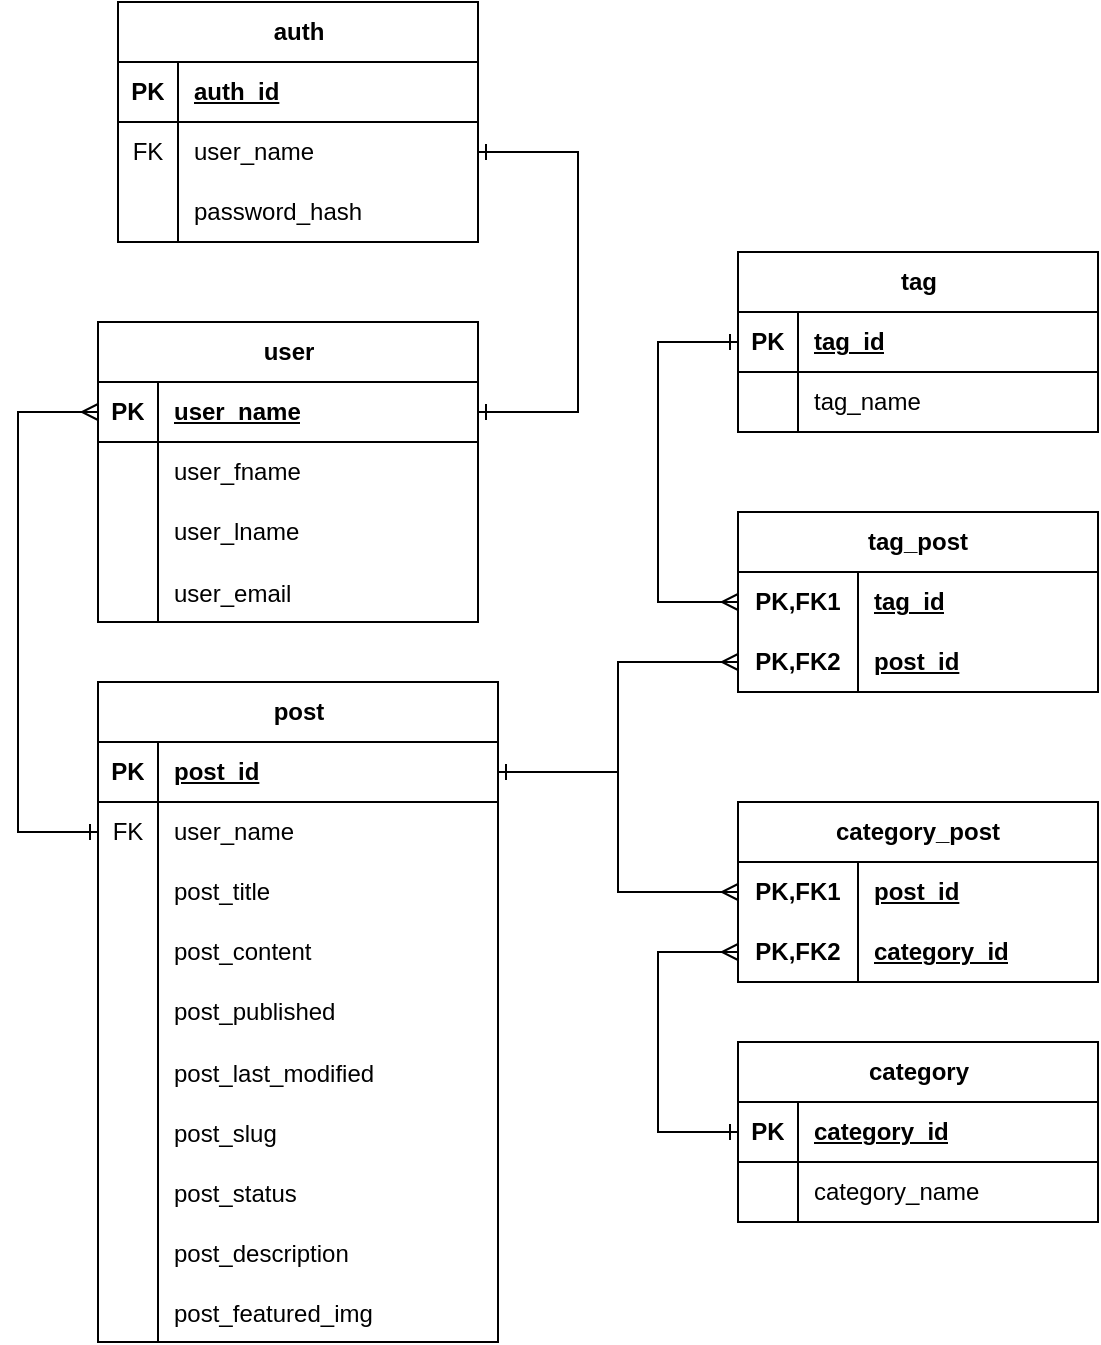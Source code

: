 <mxfile version="24.5.3" type="device">
  <diagram id="R2lEEEUBdFMjLlhIrx00" name="Page-1">
    <mxGraphModel dx="1500" dy="900" grid="1" gridSize="10" guides="1" tooltips="1" connect="1" arrows="1" fold="1" page="1" pageScale="1" pageWidth="850" pageHeight="1100" math="0" shadow="0" extFonts="Permanent Marker^https://fonts.googleapis.com/css?family=Permanent+Marker">
      <root>
        <mxCell id="0" />
        <mxCell id="1" parent="0" />
        <mxCell id="OEmZIJNNPBuWGpXYil4L-1" value="user" style="shape=table;startSize=30;container=1;collapsible=1;childLayout=tableLayout;fixedRows=1;rowLines=0;fontStyle=1;align=center;resizeLast=1;html=1;" vertex="1" parent="1">
          <mxGeometry x="160" y="290" width="190" height="150" as="geometry" />
        </mxCell>
        <mxCell id="OEmZIJNNPBuWGpXYil4L-2" value="" style="shape=tableRow;horizontal=0;startSize=0;swimlaneHead=0;swimlaneBody=0;fillColor=none;collapsible=0;dropTarget=0;points=[[0,0.5],[1,0.5]];portConstraint=eastwest;top=0;left=0;right=0;bottom=1;" vertex="1" parent="OEmZIJNNPBuWGpXYil4L-1">
          <mxGeometry y="30" width="190" height="30" as="geometry" />
        </mxCell>
        <mxCell id="OEmZIJNNPBuWGpXYil4L-3" value="PK" style="shape=partialRectangle;connectable=0;fillColor=none;top=0;left=0;bottom=0;right=0;fontStyle=1;overflow=hidden;whiteSpace=wrap;html=1;" vertex="1" parent="OEmZIJNNPBuWGpXYil4L-2">
          <mxGeometry width="30" height="30" as="geometry">
            <mxRectangle width="30" height="30" as="alternateBounds" />
          </mxGeometry>
        </mxCell>
        <mxCell id="OEmZIJNNPBuWGpXYil4L-4" value="user_name" style="shape=partialRectangle;connectable=0;fillColor=none;top=0;left=0;bottom=0;right=0;align=left;spacingLeft=6;fontStyle=5;overflow=hidden;whiteSpace=wrap;html=1;" vertex="1" parent="OEmZIJNNPBuWGpXYil4L-2">
          <mxGeometry x="30" width="160" height="30" as="geometry">
            <mxRectangle width="160" height="30" as="alternateBounds" />
          </mxGeometry>
        </mxCell>
        <mxCell id="OEmZIJNNPBuWGpXYil4L-8" value="" style="shape=tableRow;horizontal=0;startSize=0;swimlaneHead=0;swimlaneBody=0;fillColor=none;collapsible=0;dropTarget=0;points=[[0,0.5],[1,0.5]];portConstraint=eastwest;top=0;left=0;right=0;bottom=0;" vertex="1" parent="OEmZIJNNPBuWGpXYil4L-1">
          <mxGeometry y="60" width="190" height="30" as="geometry" />
        </mxCell>
        <mxCell id="OEmZIJNNPBuWGpXYil4L-9" value="" style="shape=partialRectangle;connectable=0;fillColor=none;top=0;left=0;bottom=0;right=0;editable=1;overflow=hidden;whiteSpace=wrap;html=1;" vertex="1" parent="OEmZIJNNPBuWGpXYil4L-8">
          <mxGeometry width="30" height="30" as="geometry">
            <mxRectangle width="30" height="30" as="alternateBounds" />
          </mxGeometry>
        </mxCell>
        <mxCell id="OEmZIJNNPBuWGpXYil4L-10" value="user_fname" style="shape=partialRectangle;connectable=0;fillColor=none;top=0;left=0;bottom=0;right=0;align=left;spacingLeft=6;overflow=hidden;whiteSpace=wrap;html=1;" vertex="1" parent="OEmZIJNNPBuWGpXYil4L-8">
          <mxGeometry x="30" width="160" height="30" as="geometry">
            <mxRectangle width="160" height="30" as="alternateBounds" />
          </mxGeometry>
        </mxCell>
        <mxCell id="OEmZIJNNPBuWGpXYil4L-11" value="" style="shape=tableRow;horizontal=0;startSize=0;swimlaneHead=0;swimlaneBody=0;fillColor=none;collapsible=0;dropTarget=0;points=[[0,0.5],[1,0.5]];portConstraint=eastwest;top=0;left=0;right=0;bottom=0;" vertex="1" parent="OEmZIJNNPBuWGpXYil4L-1">
          <mxGeometry y="90" width="190" height="30" as="geometry" />
        </mxCell>
        <mxCell id="OEmZIJNNPBuWGpXYil4L-12" value="" style="shape=partialRectangle;connectable=0;fillColor=none;top=0;left=0;bottom=0;right=0;editable=1;overflow=hidden;whiteSpace=wrap;html=1;" vertex="1" parent="OEmZIJNNPBuWGpXYil4L-11">
          <mxGeometry width="30" height="30" as="geometry">
            <mxRectangle width="30" height="30" as="alternateBounds" />
          </mxGeometry>
        </mxCell>
        <mxCell id="OEmZIJNNPBuWGpXYil4L-13" value="user_lname" style="shape=partialRectangle;connectable=0;fillColor=none;top=0;left=0;bottom=0;right=0;align=left;spacingLeft=6;overflow=hidden;whiteSpace=wrap;html=1;" vertex="1" parent="OEmZIJNNPBuWGpXYil4L-11">
          <mxGeometry x="30" width="160" height="30" as="geometry">
            <mxRectangle width="160" height="30" as="alternateBounds" />
          </mxGeometry>
        </mxCell>
        <mxCell id="OEmZIJNNPBuWGpXYil4L-14" value="" style="shape=tableRow;horizontal=0;startSize=0;swimlaneHead=0;swimlaneBody=0;fillColor=none;collapsible=0;dropTarget=0;points=[[0,0.5],[1,0.5]];portConstraint=eastwest;top=0;left=0;right=0;bottom=0;" vertex="1" parent="OEmZIJNNPBuWGpXYil4L-1">
          <mxGeometry y="120" width="190" height="30" as="geometry" />
        </mxCell>
        <mxCell id="OEmZIJNNPBuWGpXYil4L-15" value="" style="shape=partialRectangle;connectable=0;fillColor=none;top=0;left=0;bottom=0;right=0;editable=1;overflow=hidden;" vertex="1" parent="OEmZIJNNPBuWGpXYil4L-14">
          <mxGeometry width="30" height="30" as="geometry">
            <mxRectangle width="30" height="30" as="alternateBounds" />
          </mxGeometry>
        </mxCell>
        <mxCell id="OEmZIJNNPBuWGpXYil4L-16" value="user_email" style="shape=partialRectangle;connectable=0;fillColor=none;top=0;left=0;bottom=0;right=0;align=left;spacingLeft=6;overflow=hidden;" vertex="1" parent="OEmZIJNNPBuWGpXYil4L-14">
          <mxGeometry x="30" width="160" height="30" as="geometry">
            <mxRectangle width="160" height="30" as="alternateBounds" />
          </mxGeometry>
        </mxCell>
        <mxCell id="OEmZIJNNPBuWGpXYil4L-23" value="post" style="shape=table;startSize=30;container=1;collapsible=1;childLayout=tableLayout;fixedRows=1;rowLines=0;fontStyle=1;align=center;resizeLast=1;html=1;" vertex="1" parent="1">
          <mxGeometry x="160" y="470" width="200" height="330" as="geometry" />
        </mxCell>
        <mxCell id="OEmZIJNNPBuWGpXYil4L-24" value="" style="shape=tableRow;horizontal=0;startSize=0;swimlaneHead=0;swimlaneBody=0;fillColor=none;collapsible=0;dropTarget=0;points=[[0,0.5],[1,0.5]];portConstraint=eastwest;top=0;left=0;right=0;bottom=1;" vertex="1" parent="OEmZIJNNPBuWGpXYil4L-23">
          <mxGeometry y="30" width="200" height="30" as="geometry" />
        </mxCell>
        <mxCell id="OEmZIJNNPBuWGpXYil4L-25" value="PK" style="shape=partialRectangle;connectable=0;fillColor=none;top=0;left=0;bottom=0;right=0;fontStyle=1;overflow=hidden;whiteSpace=wrap;html=1;" vertex="1" parent="OEmZIJNNPBuWGpXYil4L-24">
          <mxGeometry width="30" height="30" as="geometry">
            <mxRectangle width="30" height="30" as="alternateBounds" />
          </mxGeometry>
        </mxCell>
        <mxCell id="OEmZIJNNPBuWGpXYil4L-26" value="post_id" style="shape=partialRectangle;connectable=0;fillColor=none;top=0;left=0;bottom=0;right=0;align=left;spacingLeft=6;fontStyle=5;overflow=hidden;whiteSpace=wrap;html=1;" vertex="1" parent="OEmZIJNNPBuWGpXYil4L-24">
          <mxGeometry x="30" width="170" height="30" as="geometry">
            <mxRectangle width="170" height="30" as="alternateBounds" />
          </mxGeometry>
        </mxCell>
        <mxCell id="OEmZIJNNPBuWGpXYil4L-36" value="" style="shape=tableRow;horizontal=0;startSize=0;swimlaneHead=0;swimlaneBody=0;fillColor=none;collapsible=0;dropTarget=0;points=[[0,0.5],[1,0.5]];portConstraint=eastwest;top=0;left=0;right=0;bottom=0;" vertex="1" parent="OEmZIJNNPBuWGpXYil4L-23">
          <mxGeometry y="60" width="200" height="30" as="geometry" />
        </mxCell>
        <mxCell id="OEmZIJNNPBuWGpXYil4L-37" value="FK" style="shape=partialRectangle;connectable=0;fillColor=none;top=0;left=0;bottom=0;right=0;fontStyle=0;overflow=hidden;whiteSpace=wrap;html=1;" vertex="1" parent="OEmZIJNNPBuWGpXYil4L-36">
          <mxGeometry width="30" height="30" as="geometry">
            <mxRectangle width="30" height="30" as="alternateBounds" />
          </mxGeometry>
        </mxCell>
        <mxCell id="OEmZIJNNPBuWGpXYil4L-38" value="user_name" style="shape=partialRectangle;connectable=0;fillColor=none;top=0;left=0;bottom=0;right=0;align=left;spacingLeft=6;fontStyle=0;overflow=hidden;whiteSpace=wrap;html=1;" vertex="1" parent="OEmZIJNNPBuWGpXYil4L-36">
          <mxGeometry x="30" width="170" height="30" as="geometry">
            <mxRectangle width="170" height="30" as="alternateBounds" />
          </mxGeometry>
        </mxCell>
        <mxCell id="OEmZIJNNPBuWGpXYil4L-27" value="" style="shape=tableRow;horizontal=0;startSize=0;swimlaneHead=0;swimlaneBody=0;fillColor=none;collapsible=0;dropTarget=0;points=[[0,0.5],[1,0.5]];portConstraint=eastwest;top=0;left=0;right=0;bottom=0;" vertex="1" parent="OEmZIJNNPBuWGpXYil4L-23">
          <mxGeometry y="90" width="200" height="30" as="geometry" />
        </mxCell>
        <mxCell id="OEmZIJNNPBuWGpXYil4L-28" value="" style="shape=partialRectangle;connectable=0;fillColor=none;top=0;left=0;bottom=0;right=0;editable=1;overflow=hidden;whiteSpace=wrap;html=1;" vertex="1" parent="OEmZIJNNPBuWGpXYil4L-27">
          <mxGeometry width="30" height="30" as="geometry">
            <mxRectangle width="30" height="30" as="alternateBounds" />
          </mxGeometry>
        </mxCell>
        <mxCell id="OEmZIJNNPBuWGpXYil4L-29" value="post_title" style="shape=partialRectangle;connectable=0;fillColor=none;top=0;left=0;bottom=0;right=0;align=left;spacingLeft=6;overflow=hidden;whiteSpace=wrap;html=1;" vertex="1" parent="OEmZIJNNPBuWGpXYil4L-27">
          <mxGeometry x="30" width="170" height="30" as="geometry">
            <mxRectangle width="170" height="30" as="alternateBounds" />
          </mxGeometry>
        </mxCell>
        <mxCell id="OEmZIJNNPBuWGpXYil4L-30" value="" style="shape=tableRow;horizontal=0;startSize=0;swimlaneHead=0;swimlaneBody=0;fillColor=none;collapsible=0;dropTarget=0;points=[[0,0.5],[1,0.5]];portConstraint=eastwest;top=0;left=0;right=0;bottom=0;" vertex="1" parent="OEmZIJNNPBuWGpXYil4L-23">
          <mxGeometry y="120" width="200" height="30" as="geometry" />
        </mxCell>
        <mxCell id="OEmZIJNNPBuWGpXYil4L-31" value="" style="shape=partialRectangle;connectable=0;fillColor=none;top=0;left=0;bottom=0;right=0;editable=1;overflow=hidden;whiteSpace=wrap;html=1;" vertex="1" parent="OEmZIJNNPBuWGpXYil4L-30">
          <mxGeometry width="30" height="30" as="geometry">
            <mxRectangle width="30" height="30" as="alternateBounds" />
          </mxGeometry>
        </mxCell>
        <mxCell id="OEmZIJNNPBuWGpXYil4L-32" value="post_content" style="shape=partialRectangle;connectable=0;fillColor=none;top=0;left=0;bottom=0;right=0;align=left;spacingLeft=6;overflow=hidden;whiteSpace=wrap;html=1;" vertex="1" parent="OEmZIJNNPBuWGpXYil4L-30">
          <mxGeometry x="30" width="170" height="30" as="geometry">
            <mxRectangle width="170" height="30" as="alternateBounds" />
          </mxGeometry>
        </mxCell>
        <mxCell id="OEmZIJNNPBuWGpXYil4L-33" value="" style="shape=tableRow;horizontal=0;startSize=0;swimlaneHead=0;swimlaneBody=0;fillColor=none;collapsible=0;dropTarget=0;points=[[0,0.5],[1,0.5]];portConstraint=eastwest;top=0;left=0;right=0;bottom=0;" vertex="1" parent="OEmZIJNNPBuWGpXYil4L-23">
          <mxGeometry y="150" width="200" height="30" as="geometry" />
        </mxCell>
        <mxCell id="OEmZIJNNPBuWGpXYil4L-34" value="" style="shape=partialRectangle;connectable=0;fillColor=none;top=0;left=0;bottom=0;right=0;editable=1;overflow=hidden;whiteSpace=wrap;html=1;" vertex="1" parent="OEmZIJNNPBuWGpXYil4L-33">
          <mxGeometry width="30" height="30" as="geometry">
            <mxRectangle width="30" height="30" as="alternateBounds" />
          </mxGeometry>
        </mxCell>
        <mxCell id="OEmZIJNNPBuWGpXYil4L-35" value="post_published" style="shape=partialRectangle;connectable=0;fillColor=none;top=0;left=0;bottom=0;right=0;align=left;spacingLeft=6;overflow=hidden;whiteSpace=wrap;html=1;" vertex="1" parent="OEmZIJNNPBuWGpXYil4L-33">
          <mxGeometry x="30" width="170" height="30" as="geometry">
            <mxRectangle width="170" height="30" as="alternateBounds" />
          </mxGeometry>
        </mxCell>
        <mxCell id="OEmZIJNNPBuWGpXYil4L-39" value="" style="shape=tableRow;horizontal=0;startSize=0;swimlaneHead=0;swimlaneBody=0;fillColor=none;collapsible=0;dropTarget=0;points=[[0,0.5],[1,0.5]];portConstraint=eastwest;top=0;left=0;right=0;bottom=0;" vertex="1" parent="OEmZIJNNPBuWGpXYil4L-23">
          <mxGeometry y="180" width="200" height="30" as="geometry" />
        </mxCell>
        <mxCell id="OEmZIJNNPBuWGpXYil4L-40" value="" style="shape=partialRectangle;connectable=0;fillColor=none;top=0;left=0;bottom=0;right=0;editable=1;overflow=hidden;" vertex="1" parent="OEmZIJNNPBuWGpXYil4L-39">
          <mxGeometry width="30" height="30" as="geometry">
            <mxRectangle width="30" height="30" as="alternateBounds" />
          </mxGeometry>
        </mxCell>
        <mxCell id="OEmZIJNNPBuWGpXYil4L-41" value="post_last_modified" style="shape=partialRectangle;connectable=0;fillColor=none;top=0;left=0;bottom=0;right=0;align=left;spacingLeft=6;overflow=hidden;" vertex="1" parent="OEmZIJNNPBuWGpXYil4L-39">
          <mxGeometry x="30" width="170" height="30" as="geometry">
            <mxRectangle width="170" height="30" as="alternateBounds" />
          </mxGeometry>
        </mxCell>
        <mxCell id="OEmZIJNNPBuWGpXYil4L-42" value="" style="shape=tableRow;horizontal=0;startSize=0;swimlaneHead=0;swimlaneBody=0;fillColor=none;collapsible=0;dropTarget=0;points=[[0,0.5],[1,0.5]];portConstraint=eastwest;top=0;left=0;right=0;bottom=0;" vertex="1" parent="OEmZIJNNPBuWGpXYil4L-23">
          <mxGeometry y="210" width="200" height="30" as="geometry" />
        </mxCell>
        <mxCell id="OEmZIJNNPBuWGpXYil4L-43" value="" style="shape=partialRectangle;connectable=0;fillColor=none;top=0;left=0;bottom=0;right=0;editable=1;overflow=hidden;" vertex="1" parent="OEmZIJNNPBuWGpXYil4L-42">
          <mxGeometry width="30" height="30" as="geometry">
            <mxRectangle width="30" height="30" as="alternateBounds" />
          </mxGeometry>
        </mxCell>
        <mxCell id="OEmZIJNNPBuWGpXYil4L-44" value="post_slug" style="shape=partialRectangle;connectable=0;fillColor=none;top=0;left=0;bottom=0;right=0;align=left;spacingLeft=6;overflow=hidden;" vertex="1" parent="OEmZIJNNPBuWGpXYil4L-42">
          <mxGeometry x="30" width="170" height="30" as="geometry">
            <mxRectangle width="170" height="30" as="alternateBounds" />
          </mxGeometry>
        </mxCell>
        <mxCell id="OEmZIJNNPBuWGpXYil4L-45" value="" style="shape=tableRow;horizontal=0;startSize=0;swimlaneHead=0;swimlaneBody=0;fillColor=none;collapsible=0;dropTarget=0;points=[[0,0.5],[1,0.5]];portConstraint=eastwest;top=0;left=0;right=0;bottom=0;" vertex="1" parent="OEmZIJNNPBuWGpXYil4L-23">
          <mxGeometry y="240" width="200" height="30" as="geometry" />
        </mxCell>
        <mxCell id="OEmZIJNNPBuWGpXYil4L-46" value="" style="shape=partialRectangle;connectable=0;fillColor=none;top=0;left=0;bottom=0;right=0;editable=1;overflow=hidden;" vertex="1" parent="OEmZIJNNPBuWGpXYil4L-45">
          <mxGeometry width="30" height="30" as="geometry">
            <mxRectangle width="30" height="30" as="alternateBounds" />
          </mxGeometry>
        </mxCell>
        <mxCell id="OEmZIJNNPBuWGpXYil4L-47" value="post_status" style="shape=partialRectangle;connectable=0;fillColor=none;top=0;left=0;bottom=0;right=0;align=left;spacingLeft=6;overflow=hidden;" vertex="1" parent="OEmZIJNNPBuWGpXYil4L-45">
          <mxGeometry x="30" width="170" height="30" as="geometry">
            <mxRectangle width="170" height="30" as="alternateBounds" />
          </mxGeometry>
        </mxCell>
        <mxCell id="OEmZIJNNPBuWGpXYil4L-48" value="" style="shape=tableRow;horizontal=0;startSize=0;swimlaneHead=0;swimlaneBody=0;fillColor=none;collapsible=0;dropTarget=0;points=[[0,0.5],[1,0.5]];portConstraint=eastwest;top=0;left=0;right=0;bottom=0;" vertex="1" parent="OEmZIJNNPBuWGpXYil4L-23">
          <mxGeometry y="270" width="200" height="30" as="geometry" />
        </mxCell>
        <mxCell id="OEmZIJNNPBuWGpXYil4L-49" value="" style="shape=partialRectangle;connectable=0;fillColor=none;top=0;left=0;bottom=0;right=0;editable=1;overflow=hidden;" vertex="1" parent="OEmZIJNNPBuWGpXYil4L-48">
          <mxGeometry width="30" height="30" as="geometry">
            <mxRectangle width="30" height="30" as="alternateBounds" />
          </mxGeometry>
        </mxCell>
        <mxCell id="OEmZIJNNPBuWGpXYil4L-50" value="post_description" style="shape=partialRectangle;connectable=0;fillColor=none;top=0;left=0;bottom=0;right=0;align=left;spacingLeft=6;overflow=hidden;" vertex="1" parent="OEmZIJNNPBuWGpXYil4L-48">
          <mxGeometry x="30" width="170" height="30" as="geometry">
            <mxRectangle width="170" height="30" as="alternateBounds" />
          </mxGeometry>
        </mxCell>
        <mxCell id="OEmZIJNNPBuWGpXYil4L-51" value="" style="shape=tableRow;horizontal=0;startSize=0;swimlaneHead=0;swimlaneBody=0;fillColor=none;collapsible=0;dropTarget=0;points=[[0,0.5],[1,0.5]];portConstraint=eastwest;top=0;left=0;right=0;bottom=0;" vertex="1" parent="OEmZIJNNPBuWGpXYil4L-23">
          <mxGeometry y="300" width="200" height="30" as="geometry" />
        </mxCell>
        <mxCell id="OEmZIJNNPBuWGpXYil4L-52" value="" style="shape=partialRectangle;connectable=0;fillColor=none;top=0;left=0;bottom=0;right=0;editable=1;overflow=hidden;" vertex="1" parent="OEmZIJNNPBuWGpXYil4L-51">
          <mxGeometry width="30" height="30" as="geometry">
            <mxRectangle width="30" height="30" as="alternateBounds" />
          </mxGeometry>
        </mxCell>
        <mxCell id="OEmZIJNNPBuWGpXYil4L-53" value="post_featured_img" style="shape=partialRectangle;connectable=0;fillColor=none;top=0;left=0;bottom=0;right=0;align=left;spacingLeft=6;overflow=hidden;" vertex="1" parent="OEmZIJNNPBuWGpXYil4L-51">
          <mxGeometry x="30" width="170" height="30" as="geometry">
            <mxRectangle width="170" height="30" as="alternateBounds" />
          </mxGeometry>
        </mxCell>
        <mxCell id="OEmZIJNNPBuWGpXYil4L-63" value="tag" style="shape=table;startSize=30;container=1;collapsible=1;childLayout=tableLayout;fixedRows=1;rowLines=0;fontStyle=1;align=center;resizeLast=1;html=1;" vertex="1" parent="1">
          <mxGeometry x="480" y="255" width="180" height="90" as="geometry" />
        </mxCell>
        <mxCell id="OEmZIJNNPBuWGpXYil4L-64" value="" style="shape=tableRow;horizontal=0;startSize=0;swimlaneHead=0;swimlaneBody=0;fillColor=none;collapsible=0;dropTarget=0;points=[[0,0.5],[1,0.5]];portConstraint=eastwest;top=0;left=0;right=0;bottom=1;" vertex="1" parent="OEmZIJNNPBuWGpXYil4L-63">
          <mxGeometry y="30" width="180" height="30" as="geometry" />
        </mxCell>
        <mxCell id="OEmZIJNNPBuWGpXYil4L-65" value="PK" style="shape=partialRectangle;connectable=0;fillColor=none;top=0;left=0;bottom=0;right=0;fontStyle=1;overflow=hidden;whiteSpace=wrap;html=1;" vertex="1" parent="OEmZIJNNPBuWGpXYil4L-64">
          <mxGeometry width="30" height="30" as="geometry">
            <mxRectangle width="30" height="30" as="alternateBounds" />
          </mxGeometry>
        </mxCell>
        <mxCell id="OEmZIJNNPBuWGpXYil4L-66" value="tag_id" style="shape=partialRectangle;connectable=0;fillColor=none;top=0;left=0;bottom=0;right=0;align=left;spacingLeft=6;fontStyle=5;overflow=hidden;whiteSpace=wrap;html=1;" vertex="1" parent="OEmZIJNNPBuWGpXYil4L-64">
          <mxGeometry x="30" width="150" height="30" as="geometry">
            <mxRectangle width="150" height="30" as="alternateBounds" />
          </mxGeometry>
        </mxCell>
        <mxCell id="OEmZIJNNPBuWGpXYil4L-67" value="" style="shape=tableRow;horizontal=0;startSize=0;swimlaneHead=0;swimlaneBody=0;fillColor=none;collapsible=0;dropTarget=0;points=[[0,0.5],[1,0.5]];portConstraint=eastwest;top=0;left=0;right=0;bottom=0;" vertex="1" parent="OEmZIJNNPBuWGpXYil4L-63">
          <mxGeometry y="60" width="180" height="30" as="geometry" />
        </mxCell>
        <mxCell id="OEmZIJNNPBuWGpXYil4L-68" value="" style="shape=partialRectangle;connectable=0;fillColor=none;top=0;left=0;bottom=0;right=0;editable=1;overflow=hidden;whiteSpace=wrap;html=1;" vertex="1" parent="OEmZIJNNPBuWGpXYil4L-67">
          <mxGeometry width="30" height="30" as="geometry">
            <mxRectangle width="30" height="30" as="alternateBounds" />
          </mxGeometry>
        </mxCell>
        <mxCell id="OEmZIJNNPBuWGpXYil4L-69" value="tag_name" style="shape=partialRectangle;connectable=0;fillColor=none;top=0;left=0;bottom=0;right=0;align=left;spacingLeft=6;overflow=hidden;whiteSpace=wrap;html=1;" vertex="1" parent="OEmZIJNNPBuWGpXYil4L-67">
          <mxGeometry x="30" width="150" height="30" as="geometry">
            <mxRectangle width="150" height="30" as="alternateBounds" />
          </mxGeometry>
        </mxCell>
        <mxCell id="OEmZIJNNPBuWGpXYil4L-78" value="tag_post" style="shape=table;startSize=30;container=1;collapsible=1;childLayout=tableLayout;fixedRows=1;rowLines=0;fontStyle=1;align=center;resizeLast=1;html=1;whiteSpace=wrap;" vertex="1" parent="1">
          <mxGeometry x="480" y="385" width="180" height="90" as="geometry" />
        </mxCell>
        <mxCell id="OEmZIJNNPBuWGpXYil4L-79" value="" style="shape=tableRow;horizontal=0;startSize=0;swimlaneHead=0;swimlaneBody=0;fillColor=none;collapsible=0;dropTarget=0;points=[[0,0.5],[1,0.5]];portConstraint=eastwest;top=0;left=0;right=0;bottom=0;html=1;" vertex="1" parent="OEmZIJNNPBuWGpXYil4L-78">
          <mxGeometry y="30" width="180" height="30" as="geometry" />
        </mxCell>
        <mxCell id="OEmZIJNNPBuWGpXYil4L-80" value="PK,FK1" style="shape=partialRectangle;connectable=0;fillColor=none;top=0;left=0;bottom=0;right=0;fontStyle=1;overflow=hidden;html=1;whiteSpace=wrap;" vertex="1" parent="OEmZIJNNPBuWGpXYil4L-79">
          <mxGeometry width="60" height="30" as="geometry">
            <mxRectangle width="60" height="30" as="alternateBounds" />
          </mxGeometry>
        </mxCell>
        <mxCell id="OEmZIJNNPBuWGpXYil4L-81" value="tag_id" style="shape=partialRectangle;connectable=0;fillColor=none;top=0;left=0;bottom=0;right=0;align=left;spacingLeft=6;fontStyle=5;overflow=hidden;html=1;whiteSpace=wrap;" vertex="1" parent="OEmZIJNNPBuWGpXYil4L-79">
          <mxGeometry x="60" width="120" height="30" as="geometry">
            <mxRectangle width="120" height="30" as="alternateBounds" />
          </mxGeometry>
        </mxCell>
        <mxCell id="OEmZIJNNPBuWGpXYil4L-82" value="" style="shape=tableRow;horizontal=0;startSize=0;swimlaneHead=0;swimlaneBody=0;fillColor=none;collapsible=0;dropTarget=0;points=[[0,0.5],[1,0.5]];portConstraint=eastwest;top=0;left=0;right=0;bottom=1;html=1;" vertex="1" parent="OEmZIJNNPBuWGpXYil4L-78">
          <mxGeometry y="60" width="180" height="30" as="geometry" />
        </mxCell>
        <mxCell id="OEmZIJNNPBuWGpXYil4L-83" value="PK,FK2" style="shape=partialRectangle;connectable=0;fillColor=none;top=0;left=0;bottom=0;right=0;fontStyle=1;overflow=hidden;html=1;whiteSpace=wrap;" vertex="1" parent="OEmZIJNNPBuWGpXYil4L-82">
          <mxGeometry width="60" height="30" as="geometry">
            <mxRectangle width="60" height="30" as="alternateBounds" />
          </mxGeometry>
        </mxCell>
        <mxCell id="OEmZIJNNPBuWGpXYil4L-84" value="post_id" style="shape=partialRectangle;connectable=0;fillColor=none;top=0;left=0;bottom=0;right=0;align=left;spacingLeft=6;fontStyle=5;overflow=hidden;html=1;whiteSpace=wrap;" vertex="1" parent="OEmZIJNNPBuWGpXYil4L-82">
          <mxGeometry x="60" width="120" height="30" as="geometry">
            <mxRectangle width="120" height="30" as="alternateBounds" />
          </mxGeometry>
        </mxCell>
        <mxCell id="OEmZIJNNPBuWGpXYil4L-92" style="edgeStyle=orthogonalEdgeStyle;rounded=0;orthogonalLoop=1;jettySize=auto;html=1;entryX=0;entryY=0.5;entryDx=0;entryDy=0;startArrow=ERone;startFill=0;endArrow=ERmany;endFill=0;exitX=1;exitY=0.5;exitDx=0;exitDy=0;" edge="1" parent="1" source="OEmZIJNNPBuWGpXYil4L-24" target="OEmZIJNNPBuWGpXYil4L-82">
          <mxGeometry relative="1" as="geometry">
            <mxPoint x="425" y="485" as="sourcePoint" />
          </mxGeometry>
        </mxCell>
        <mxCell id="OEmZIJNNPBuWGpXYil4L-93" style="edgeStyle=orthogonalEdgeStyle;rounded=0;orthogonalLoop=1;jettySize=auto;html=1;exitX=0;exitY=0.5;exitDx=0;exitDy=0;entryX=0;entryY=0.5;entryDx=0;entryDy=0;startArrow=ERone;startFill=0;endArrow=ERmany;endFill=0;" edge="1" parent="1" source="OEmZIJNNPBuWGpXYil4L-36" target="OEmZIJNNPBuWGpXYil4L-2">
          <mxGeometry relative="1" as="geometry">
            <Array as="points">
              <mxPoint x="120" y="545" />
              <mxPoint x="120" y="335" />
            </Array>
          </mxGeometry>
        </mxCell>
        <mxCell id="OEmZIJNNPBuWGpXYil4L-94" value="category_post" style="shape=table;startSize=30;container=1;collapsible=1;childLayout=tableLayout;fixedRows=1;rowLines=0;fontStyle=1;align=center;resizeLast=1;html=1;whiteSpace=wrap;" vertex="1" parent="1">
          <mxGeometry x="480" y="530" width="180" height="90" as="geometry" />
        </mxCell>
        <mxCell id="OEmZIJNNPBuWGpXYil4L-95" value="" style="shape=tableRow;horizontal=0;startSize=0;swimlaneHead=0;swimlaneBody=0;fillColor=none;collapsible=0;dropTarget=0;points=[[0,0.5],[1,0.5]];portConstraint=eastwest;top=0;left=0;right=0;bottom=0;html=1;" vertex="1" parent="OEmZIJNNPBuWGpXYil4L-94">
          <mxGeometry y="30" width="180" height="30" as="geometry" />
        </mxCell>
        <mxCell id="OEmZIJNNPBuWGpXYil4L-96" value="PK,FK1" style="shape=partialRectangle;connectable=0;fillColor=none;top=0;left=0;bottom=0;right=0;fontStyle=1;overflow=hidden;html=1;whiteSpace=wrap;" vertex="1" parent="OEmZIJNNPBuWGpXYil4L-95">
          <mxGeometry width="60" height="30" as="geometry">
            <mxRectangle width="60" height="30" as="alternateBounds" />
          </mxGeometry>
        </mxCell>
        <mxCell id="OEmZIJNNPBuWGpXYil4L-97" value="post_id" style="shape=partialRectangle;connectable=0;fillColor=none;top=0;left=0;bottom=0;right=0;align=left;spacingLeft=6;fontStyle=5;overflow=hidden;html=1;whiteSpace=wrap;" vertex="1" parent="OEmZIJNNPBuWGpXYil4L-95">
          <mxGeometry x="60" width="120" height="30" as="geometry">
            <mxRectangle width="120" height="30" as="alternateBounds" />
          </mxGeometry>
        </mxCell>
        <mxCell id="OEmZIJNNPBuWGpXYil4L-98" value="" style="shape=tableRow;horizontal=0;startSize=0;swimlaneHead=0;swimlaneBody=0;fillColor=none;collapsible=0;dropTarget=0;points=[[0,0.5],[1,0.5]];portConstraint=eastwest;top=0;left=0;right=0;bottom=1;html=1;" vertex="1" parent="OEmZIJNNPBuWGpXYil4L-94">
          <mxGeometry y="60" width="180" height="30" as="geometry" />
        </mxCell>
        <mxCell id="OEmZIJNNPBuWGpXYil4L-99" value="PK,FK2" style="shape=partialRectangle;connectable=0;fillColor=none;top=0;left=0;bottom=0;right=0;fontStyle=1;overflow=hidden;html=1;whiteSpace=wrap;" vertex="1" parent="OEmZIJNNPBuWGpXYil4L-98">
          <mxGeometry width="60" height="30" as="geometry">
            <mxRectangle width="60" height="30" as="alternateBounds" />
          </mxGeometry>
        </mxCell>
        <mxCell id="OEmZIJNNPBuWGpXYil4L-100" value="category_id" style="shape=partialRectangle;connectable=0;fillColor=none;top=0;left=0;bottom=0;right=0;align=left;spacingLeft=6;fontStyle=5;overflow=hidden;html=1;whiteSpace=wrap;" vertex="1" parent="OEmZIJNNPBuWGpXYil4L-98">
          <mxGeometry x="60" width="120" height="30" as="geometry">
            <mxRectangle width="120" height="30" as="alternateBounds" />
          </mxGeometry>
        </mxCell>
        <mxCell id="OEmZIJNNPBuWGpXYil4L-107" style="edgeStyle=orthogonalEdgeStyle;rounded=0;orthogonalLoop=1;jettySize=auto;html=1;entryX=0;entryY=0.5;entryDx=0;entryDy=0;startArrow=ERone;startFill=0;endArrow=ERmany;endFill=0;exitX=1;exitY=0.5;exitDx=0;exitDy=0;" edge="1" parent="1" source="OEmZIJNNPBuWGpXYil4L-24" target="OEmZIJNNPBuWGpXYil4L-95">
          <mxGeometry relative="1" as="geometry">
            <mxPoint x="425" y="570" as="sourcePoint" />
            <mxPoint x="510" y="570" as="targetPoint" />
          </mxGeometry>
        </mxCell>
        <mxCell id="OEmZIJNNPBuWGpXYil4L-108" value="category" style="shape=table;startSize=30;container=1;collapsible=1;childLayout=tableLayout;fixedRows=1;rowLines=0;fontStyle=1;align=center;resizeLast=1;html=1;" vertex="1" parent="1">
          <mxGeometry x="480" y="650" width="180" height="90" as="geometry" />
        </mxCell>
        <mxCell id="OEmZIJNNPBuWGpXYil4L-109" value="" style="shape=tableRow;horizontal=0;startSize=0;swimlaneHead=0;swimlaneBody=0;fillColor=none;collapsible=0;dropTarget=0;points=[[0,0.5],[1,0.5]];portConstraint=eastwest;top=0;left=0;right=0;bottom=1;" vertex="1" parent="OEmZIJNNPBuWGpXYil4L-108">
          <mxGeometry y="30" width="180" height="30" as="geometry" />
        </mxCell>
        <mxCell id="OEmZIJNNPBuWGpXYil4L-110" value="PK" style="shape=partialRectangle;connectable=0;fillColor=none;top=0;left=0;bottom=0;right=0;fontStyle=1;overflow=hidden;whiteSpace=wrap;html=1;" vertex="1" parent="OEmZIJNNPBuWGpXYil4L-109">
          <mxGeometry width="30" height="30" as="geometry">
            <mxRectangle width="30" height="30" as="alternateBounds" />
          </mxGeometry>
        </mxCell>
        <mxCell id="OEmZIJNNPBuWGpXYil4L-111" value="category_id" style="shape=partialRectangle;connectable=0;fillColor=none;top=0;left=0;bottom=0;right=0;align=left;spacingLeft=6;fontStyle=5;overflow=hidden;whiteSpace=wrap;html=1;" vertex="1" parent="OEmZIJNNPBuWGpXYil4L-109">
          <mxGeometry x="30" width="150" height="30" as="geometry">
            <mxRectangle width="150" height="30" as="alternateBounds" />
          </mxGeometry>
        </mxCell>
        <mxCell id="OEmZIJNNPBuWGpXYil4L-112" value="" style="shape=tableRow;horizontal=0;startSize=0;swimlaneHead=0;swimlaneBody=0;fillColor=none;collapsible=0;dropTarget=0;points=[[0,0.5],[1,0.5]];portConstraint=eastwest;top=0;left=0;right=0;bottom=0;" vertex="1" parent="OEmZIJNNPBuWGpXYil4L-108">
          <mxGeometry y="60" width="180" height="30" as="geometry" />
        </mxCell>
        <mxCell id="OEmZIJNNPBuWGpXYil4L-113" value="" style="shape=partialRectangle;connectable=0;fillColor=none;top=0;left=0;bottom=0;right=0;editable=1;overflow=hidden;whiteSpace=wrap;html=1;" vertex="1" parent="OEmZIJNNPBuWGpXYil4L-112">
          <mxGeometry width="30" height="30" as="geometry">
            <mxRectangle width="30" height="30" as="alternateBounds" />
          </mxGeometry>
        </mxCell>
        <mxCell id="OEmZIJNNPBuWGpXYil4L-114" value="category_name" style="shape=partialRectangle;connectable=0;fillColor=none;top=0;left=0;bottom=0;right=0;align=left;spacingLeft=6;overflow=hidden;whiteSpace=wrap;html=1;" vertex="1" parent="OEmZIJNNPBuWGpXYil4L-112">
          <mxGeometry x="30" width="150" height="30" as="geometry">
            <mxRectangle width="150" height="30" as="alternateBounds" />
          </mxGeometry>
        </mxCell>
        <mxCell id="OEmZIJNNPBuWGpXYil4L-115" style="edgeStyle=orthogonalEdgeStyle;rounded=0;orthogonalLoop=1;jettySize=auto;html=1;entryX=0;entryY=0.5;entryDx=0;entryDy=0;startArrow=ERone;startFill=0;endArrow=ERmany;endFill=0;exitX=0;exitY=0.5;exitDx=0;exitDy=0;" edge="1" parent="1" source="OEmZIJNNPBuWGpXYil4L-109" target="OEmZIJNNPBuWGpXYil4L-98">
          <mxGeometry relative="1" as="geometry">
            <mxPoint x="405" y="455" as="sourcePoint" />
            <mxPoint x="490" y="585" as="targetPoint" />
            <Array as="points">
              <mxPoint x="440" y="695" />
              <mxPoint x="440" y="605" />
            </Array>
          </mxGeometry>
        </mxCell>
        <mxCell id="OEmZIJNNPBuWGpXYil4L-116" style="edgeStyle=orthogonalEdgeStyle;rounded=0;orthogonalLoop=1;jettySize=auto;html=1;entryX=0;entryY=0.5;entryDx=0;entryDy=0;startArrow=ERmany;startFill=0;endArrow=ERone;endFill=0;exitX=0;exitY=0.5;exitDx=0;exitDy=0;" edge="1" parent="1" source="OEmZIJNNPBuWGpXYil4L-79" target="OEmZIJNNPBuWGpXYil4L-64">
          <mxGeometry relative="1" as="geometry">
            <mxPoint x="405" y="470" as="sourcePoint" />
            <mxPoint x="490" y="470" as="targetPoint" />
            <Array as="points">
              <mxPoint x="440" y="430" />
              <mxPoint x="440" y="300" />
            </Array>
          </mxGeometry>
        </mxCell>
        <mxCell id="OEmZIJNNPBuWGpXYil4L-120" value="auth" style="shape=table;startSize=30;container=1;collapsible=1;childLayout=tableLayout;fixedRows=1;rowLines=0;fontStyle=1;align=center;resizeLast=1;html=1;" vertex="1" parent="1">
          <mxGeometry x="170" y="130" width="180" height="120" as="geometry" />
        </mxCell>
        <mxCell id="OEmZIJNNPBuWGpXYil4L-121" value="" style="shape=tableRow;horizontal=0;startSize=0;swimlaneHead=0;swimlaneBody=0;fillColor=none;collapsible=0;dropTarget=0;points=[[0,0.5],[1,0.5]];portConstraint=eastwest;top=0;left=0;right=0;bottom=1;" vertex="1" parent="OEmZIJNNPBuWGpXYil4L-120">
          <mxGeometry y="30" width="180" height="30" as="geometry" />
        </mxCell>
        <mxCell id="OEmZIJNNPBuWGpXYil4L-122" value="PK" style="shape=partialRectangle;connectable=0;fillColor=none;top=0;left=0;bottom=0;right=0;fontStyle=1;overflow=hidden;whiteSpace=wrap;html=1;" vertex="1" parent="OEmZIJNNPBuWGpXYil4L-121">
          <mxGeometry width="30" height="30" as="geometry">
            <mxRectangle width="30" height="30" as="alternateBounds" />
          </mxGeometry>
        </mxCell>
        <mxCell id="OEmZIJNNPBuWGpXYil4L-123" value="auth_id" style="shape=partialRectangle;connectable=0;fillColor=none;top=0;left=0;bottom=0;right=0;align=left;spacingLeft=6;fontStyle=5;overflow=hidden;whiteSpace=wrap;html=1;" vertex="1" parent="OEmZIJNNPBuWGpXYil4L-121">
          <mxGeometry x="30" width="150" height="30" as="geometry">
            <mxRectangle width="150" height="30" as="alternateBounds" />
          </mxGeometry>
        </mxCell>
        <mxCell id="OEmZIJNNPBuWGpXYil4L-133" value="" style="shape=tableRow;horizontal=0;startSize=0;swimlaneHead=0;swimlaneBody=0;fillColor=none;collapsible=0;dropTarget=0;points=[[0,0.5],[1,0.5]];portConstraint=eastwest;top=0;left=0;right=0;bottom=0;" vertex="1" parent="OEmZIJNNPBuWGpXYil4L-120">
          <mxGeometry y="60" width="180" height="30" as="geometry" />
        </mxCell>
        <mxCell id="OEmZIJNNPBuWGpXYil4L-134" value="FK" style="shape=partialRectangle;connectable=0;fillColor=none;top=0;left=0;bottom=0;right=0;fontStyle=0;overflow=hidden;whiteSpace=wrap;html=1;" vertex="1" parent="OEmZIJNNPBuWGpXYil4L-133">
          <mxGeometry width="30" height="30" as="geometry">
            <mxRectangle width="30" height="30" as="alternateBounds" />
          </mxGeometry>
        </mxCell>
        <mxCell id="OEmZIJNNPBuWGpXYil4L-135" value="user_name" style="shape=partialRectangle;connectable=0;fillColor=none;top=0;left=0;bottom=0;right=0;align=left;spacingLeft=6;fontStyle=0;overflow=hidden;whiteSpace=wrap;html=1;" vertex="1" parent="OEmZIJNNPBuWGpXYil4L-133">
          <mxGeometry x="30" width="150" height="30" as="geometry">
            <mxRectangle width="150" height="30" as="alternateBounds" />
          </mxGeometry>
        </mxCell>
        <mxCell id="OEmZIJNNPBuWGpXYil4L-127" value="" style="shape=tableRow;horizontal=0;startSize=0;swimlaneHead=0;swimlaneBody=0;fillColor=none;collapsible=0;dropTarget=0;points=[[0,0.5],[1,0.5]];portConstraint=eastwest;top=0;left=0;right=0;bottom=0;" vertex="1" parent="OEmZIJNNPBuWGpXYil4L-120">
          <mxGeometry y="90" width="180" height="30" as="geometry" />
        </mxCell>
        <mxCell id="OEmZIJNNPBuWGpXYil4L-128" value="" style="shape=partialRectangle;connectable=0;fillColor=none;top=0;left=0;bottom=0;right=0;editable=1;overflow=hidden;whiteSpace=wrap;html=1;" vertex="1" parent="OEmZIJNNPBuWGpXYil4L-127">
          <mxGeometry width="30" height="30" as="geometry">
            <mxRectangle width="30" height="30" as="alternateBounds" />
          </mxGeometry>
        </mxCell>
        <mxCell id="OEmZIJNNPBuWGpXYil4L-129" value="password_hash" style="shape=partialRectangle;connectable=0;fillColor=none;top=0;left=0;bottom=0;right=0;align=left;spacingLeft=6;overflow=hidden;whiteSpace=wrap;html=1;" vertex="1" parent="OEmZIJNNPBuWGpXYil4L-127">
          <mxGeometry x="30" width="150" height="30" as="geometry">
            <mxRectangle width="150" height="30" as="alternateBounds" />
          </mxGeometry>
        </mxCell>
        <mxCell id="OEmZIJNNPBuWGpXYil4L-139" style="edgeStyle=orthogonalEdgeStyle;rounded=0;orthogonalLoop=1;jettySize=auto;html=1;exitX=1;exitY=0.5;exitDx=0;exitDy=0;entryX=1;entryY=0.5;entryDx=0;entryDy=0;startArrow=ERone;startFill=0;endArrow=ERone;endFill=0;" edge="1" parent="1" source="OEmZIJNNPBuWGpXYil4L-133" target="OEmZIJNNPBuWGpXYil4L-2">
          <mxGeometry relative="1" as="geometry">
            <Array as="points">
              <mxPoint x="400" y="205" />
              <mxPoint x="400" y="335" />
            </Array>
          </mxGeometry>
        </mxCell>
      </root>
    </mxGraphModel>
  </diagram>
</mxfile>
